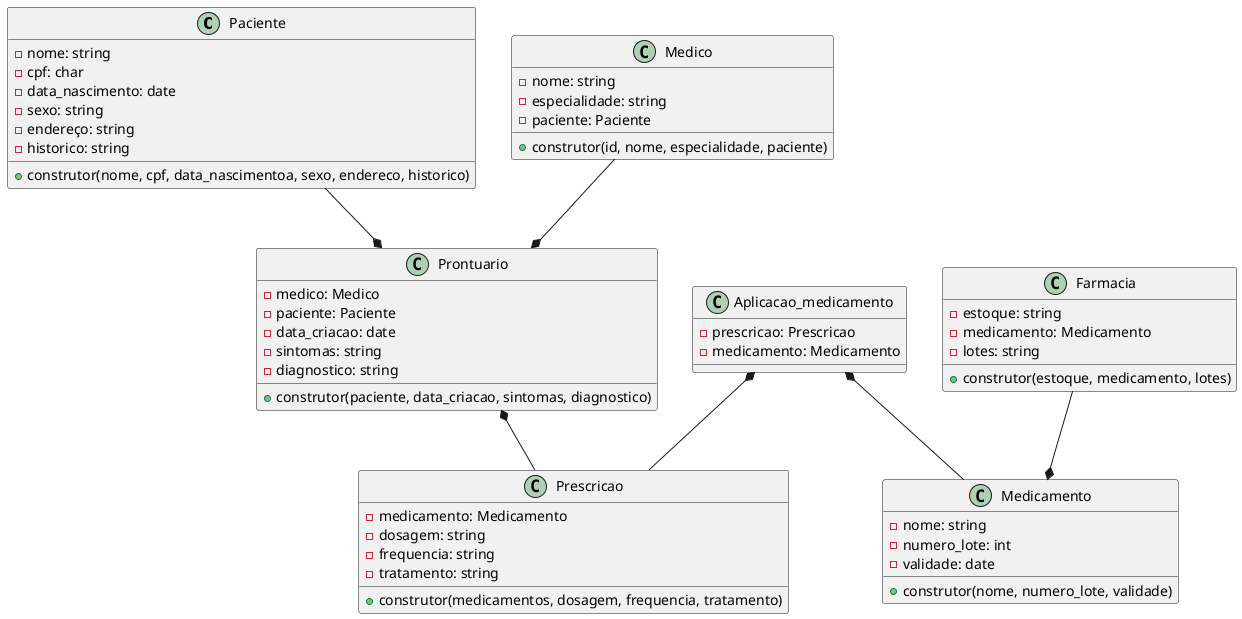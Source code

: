 @startuml prontuario
class Paciente {
  - nome: string
  - cpf: char
  - data_nascimento: date
  - sexo: string
  - endereço: string
  - historico: string
  + construtor(nome, cpf, data_nascimentoa, sexo, endereco, historico)
}

class Medico {
  - nome: string
  - especialidade: string
  - paciente: Paciente
  + construtor(id, nome, especialidade, paciente)
}

class Medicamento {
  - nome: string
  - numero_lote: int
  - validade: date
  + construtor(nome, numero_lote, validade)
}


class Prescricao {
  - medicamento: Medicamento
  - dosagem: string
  - frequencia: string
  - tratamento: string
  + construtor(medicamentos, dosagem, frequencia, tratamento)
}

class Aplicacao_medicamento {
  - prescricao: Prescricao
  - medicamento: Medicamento
}
class Prontuario {
  - medico: Medico
  - paciente: Paciente
  - data_criacao: date
  - sintomas: string
  - diagnostico: string
  + construtor(paciente, data_criacao, sintomas, diagnostico)
}


class Farmacia {
  - estoque: string
  - medicamento: Medicamento
  - lotes: string
  + construtor(estoque, medicamento, lotes)
}



Paciente --* Prontuario
Medico --* Prontuario
Prontuario *-- Prescricao
Farmacia --* Medicamento
Aplicacao_medicamento *-- Prescricao
Aplicacao_medicamento *-- Medicamento
@enduml
